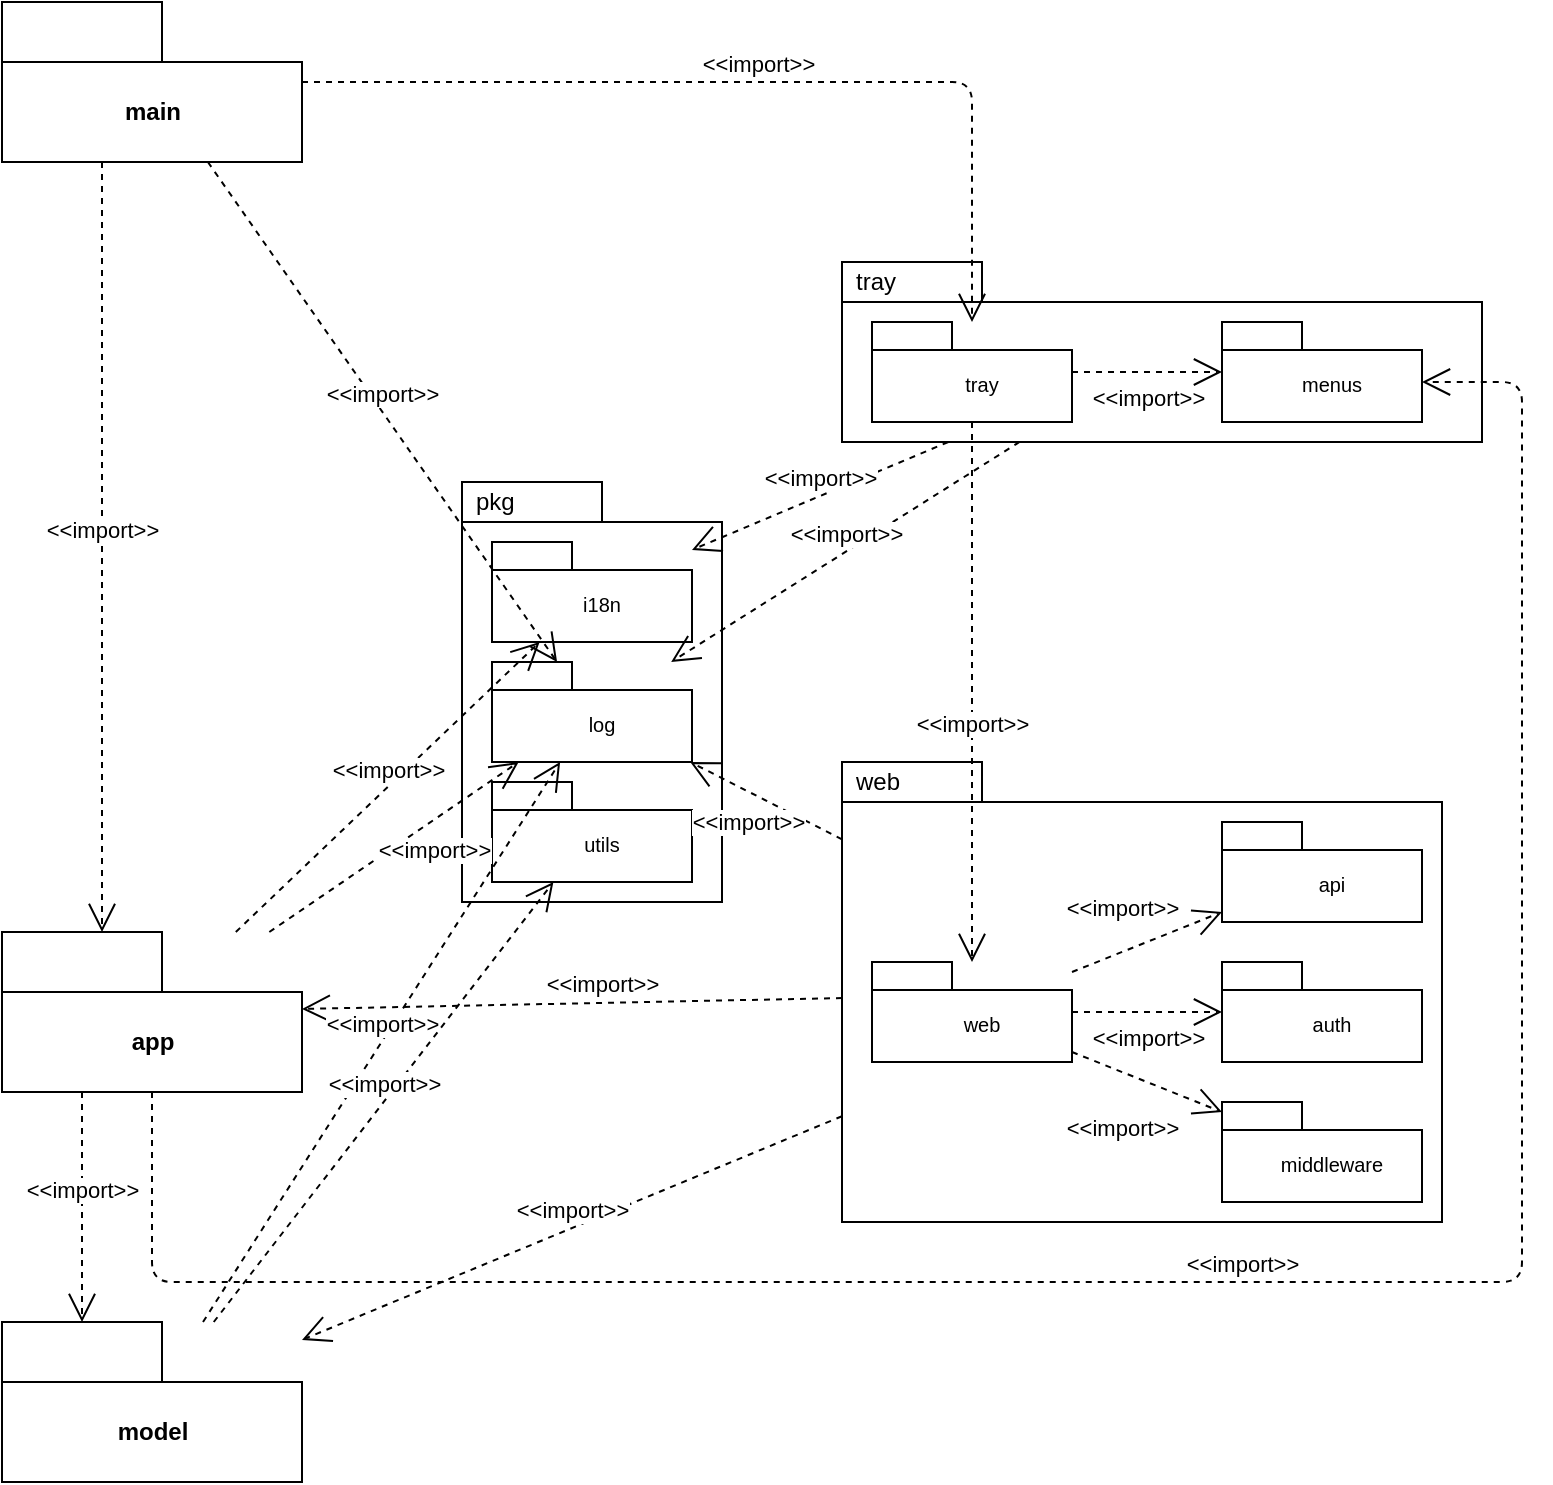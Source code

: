 <mxfile>
    <diagram id="Fwt0_S80Y8OOaiC3SIRB" name="第 1 页">
        <mxGraphModel dx="823" dy="712" grid="1" gridSize="10" guides="1" tooltips="1" connect="1" arrows="1" fold="1" page="1" pageScale="1" pageWidth="827" pageHeight="1169" math="0" shadow="0">
            <root>
                <mxCell id="0"/>
                <mxCell id="1" parent="0"/>
                <mxCell id="2" value="main" style="shape=folder;fontStyle=1;tabWidth=80;tabHeight=30;tabPosition=left;html=1;boundedLbl=1;" parent="1" vertex="1">
                    <mxGeometry x="40" y="160" width="150" height="80" as="geometry"/>
                </mxCell>
                <mxCell id="14" value="tray" style="shape=folder;xSize=90;align=left;spacingLeft=10;align=left;verticalAlign=top;spacingLeft=5;spacingTop=-4;tabWidth=70;tabHeight=20;tabPosition=left;html=1;strokeWidth=1;recursiveResize=0;" parent="1" vertex="1">
                    <mxGeometry x="460" y="290" width="320" height="90" as="geometry"/>
                </mxCell>
                <mxCell id="15" value="&lt;br&gt;tray" style="strokeColor=inherit;fillColor=inherit;gradientColor=inherit;shape=folder;spacingLeft=10;tabWidth=40;tabHeight=14;tabPosition=left;fontSize=10;html=1;whiteSpace=wrap;" parent="14" vertex="1">
                    <mxGeometry x="15" y="30" width="100" height="50" as="geometry"/>
                </mxCell>
                <mxCell id="16" value="&lt;br&gt;menus" style="strokeColor=inherit;fillColor=inherit;gradientColor=inherit;shape=folder;spacingLeft=10;tabWidth=40;tabHeight=14;tabPosition=left;fontSize=10;html=1;whiteSpace=wrap;" parent="14" vertex="1">
                    <mxGeometry x="190" y="30" width="100" height="50" as="geometry"/>
                </mxCell>
                <mxCell id="17" value="&amp;lt;&amp;lt;import&amp;gt;&amp;gt;" style="strokeColor=inherit;fillColor=inherit;gradientColor=inherit;edgeStyle=none;endArrow=open;dashed=1;verticalAlign=top;labelBackgroundColor=none;endSize=12;html=1;" parent="14" source="15" target="16" edge="1">
                    <mxGeometry relative="1" as="geometry"/>
                </mxCell>
                <mxCell id="18" value="web" style="shape=folder;xSize=90;align=left;spacingLeft=10;align=left;verticalAlign=top;spacingLeft=5;spacingTop=-4;tabWidth=70;tabHeight=20;tabPosition=left;html=1;strokeWidth=1;recursiveResize=0;" parent="1" vertex="1">
                    <mxGeometry x="460" y="540" width="300" height="230" as="geometry"/>
                </mxCell>
                <mxCell id="19" value="&lt;br&gt;web" style="strokeColor=inherit;fillColor=inherit;gradientColor=inherit;shape=folder;spacingLeft=10;tabWidth=40;tabHeight=14;tabPosition=left;fontSize=10;html=1;whiteSpace=wrap;" parent="18" vertex="1">
                    <mxGeometry x="15" y="100" width="100" height="50" as="geometry"/>
                </mxCell>
                <mxCell id="20" value="&lt;br&gt;api" style="strokeColor=inherit;fillColor=inherit;gradientColor=inherit;shape=folder;spacingLeft=10;tabWidth=40;tabHeight=14;tabPosition=left;fontSize=10;html=1;whiteSpace=wrap;" parent="18" vertex="1">
                    <mxGeometry x="190" y="30" width="100" height="50" as="geometry"/>
                </mxCell>
                <mxCell id="21" value="&amp;lt;&amp;lt;import&amp;gt;&amp;gt;" style="strokeColor=inherit;fillColor=inherit;gradientColor=inherit;edgeStyle=none;endArrow=open;dashed=1;verticalAlign=top;labelBackgroundColor=none;endSize=12;html=1;" parent="18" source="19" target="20" edge="1">
                    <mxGeometry x="-0.011" y="32" relative="1" as="geometry">
                        <mxPoint as="offset"/>
                    </mxGeometry>
                </mxCell>
                <mxCell id="25" value="&lt;br&gt;middleware" style="strokeColor=inherit;fillColor=inherit;gradientColor=inherit;shape=folder;spacingLeft=10;tabWidth=40;tabHeight=14;tabPosition=left;fontSize=10;html=1;whiteSpace=wrap;" parent="18" vertex="1">
                    <mxGeometry x="190" y="170" width="100" height="50" as="geometry"/>
                </mxCell>
                <mxCell id="27" value="&amp;lt;&amp;lt;import&amp;gt;&amp;gt;" style="strokeColor=inherit;fillColor=inherit;gradientColor=inherit;edgeStyle=none;endArrow=open;dashed=1;verticalAlign=top;labelBackgroundColor=none;endSize=12;html=1;jumpStyle=none;" parent="18" source="19" target="25" edge="1">
                    <mxGeometry x="-0.195" y="-14" relative="1" as="geometry">
                        <mxPoint x="125" y="135" as="sourcePoint"/>
                        <mxPoint x="200" y="135" as="targetPoint"/>
                        <mxPoint as="offset"/>
                    </mxGeometry>
                </mxCell>
                <mxCell id="22" value="&lt;br&gt;auth" style="strokeColor=inherit;fillColor=inherit;gradientColor=inherit;shape=folder;spacingLeft=10;tabWidth=40;tabHeight=14;tabPosition=left;fontSize=10;html=1;whiteSpace=wrap;" parent="1" vertex="1">
                    <mxGeometry x="650" y="640" width="100" height="50" as="geometry"/>
                </mxCell>
                <mxCell id="24" value="&amp;lt;&amp;lt;import&amp;gt;&amp;gt;" style="strokeColor=inherit;fillColor=inherit;gradientColor=inherit;edgeStyle=none;endArrow=open;dashed=1;verticalAlign=top;labelBackgroundColor=none;endSize=12;html=1;jumpStyle=none;" parent="1" source="19" target="22" edge="1">
                    <mxGeometry relative="1" as="geometry">
                        <mxPoint x="585" y="605" as="sourcePoint"/>
                        <mxPoint x="660" y="605" as="targetPoint"/>
                    </mxGeometry>
                </mxCell>
                <mxCell id="28" value="&amp;lt;&amp;lt;import&amp;gt;&amp;gt;" style="edgeStyle=orthogonalEdgeStyle;html=1;endArrow=open;endSize=12;dashed=1;verticalAlign=bottom;jumpStyle=none;" parent="1" source="2" target="15" edge="1">
                    <mxGeometry width="160" relative="1" as="geometry">
                        <mxPoint x="470" y="210" as="sourcePoint"/>
                        <mxPoint x="630" y="210" as="targetPoint"/>
                    </mxGeometry>
                </mxCell>
                <mxCell id="30" value="&amp;lt;&amp;lt;import&amp;gt;&amp;gt;" style="edgeStyle=orthogonalEdgeStyle;html=1;endArrow=open;endSize=12;dashed=1;verticalAlign=bottom;jumpStyle=none;" parent="1" source="15" target="19" edge="1">
                    <mxGeometry x="0.185" width="160" relative="1" as="geometry">
                        <mxPoint x="390" y="230" as="sourcePoint"/>
                        <mxPoint x="630" y="370" as="targetPoint"/>
                        <mxPoint as="offset"/>
                    </mxGeometry>
                </mxCell>
                <mxCell id="32" value="model" style="shape=folder;fontStyle=1;tabWidth=80;tabHeight=30;tabPosition=left;html=1;boundedLbl=1;" parent="1" vertex="1">
                    <mxGeometry x="40" y="820" width="150" height="80" as="geometry"/>
                </mxCell>
                <mxCell id="34" value="app" style="shape=folder;fontStyle=1;tabWidth=80;tabHeight=30;tabPosition=left;html=1;boundedLbl=1;" parent="1" vertex="1">
                    <mxGeometry x="40" y="625" width="150" height="80" as="geometry"/>
                </mxCell>
                <mxCell id="35" value="&amp;lt;&amp;lt;import&amp;gt;&amp;gt;" style="html=1;endArrow=open;endSize=12;dashed=1;verticalAlign=bottom;jumpStyle=none;" parent="1" source="18" target="34" edge="1">
                    <mxGeometry x="-0.111" width="160" relative="1" as="geometry">
                        <mxPoint x="620" y="450" as="sourcePoint"/>
                        <mxPoint x="620" y="550" as="targetPoint"/>
                        <mxPoint as="offset"/>
                    </mxGeometry>
                </mxCell>
                <mxCell id="36" value="&amp;lt;&amp;lt;import&amp;gt;&amp;gt;" style="html=1;endArrow=open;endSize=12;dashed=1;verticalAlign=bottom;jumpStyle=none;edgeStyle=orthogonalEdgeStyle;" parent="1" source="34" target="16" edge="1">
                    <mxGeometry width="160" relative="1" as="geometry">
                        <mxPoint x="620" y="800" as="sourcePoint"/>
                        <mxPoint x="770" y="490" as="targetPoint"/>
                        <Array as="points">
                            <mxPoint x="115" y="800"/>
                            <mxPoint x="800" y="800"/>
                            <mxPoint x="800" y="350"/>
                        </Array>
                    </mxGeometry>
                </mxCell>
                <mxCell id="39" value="&amp;lt;&amp;lt;import&amp;gt;&amp;gt;" style="edgeStyle=orthogonalEdgeStyle;html=1;endArrow=open;endSize=12;dashed=1;verticalAlign=bottom;jumpStyle=none;" parent="1" source="2" target="34" edge="1">
                    <mxGeometry width="160" relative="1" as="geometry">
                        <mxPoint x="355" y="430" as="sourcePoint"/>
                        <mxPoint x="355" y="640" as="targetPoint"/>
                        <Array as="points">
                            <mxPoint x="90" y="450"/>
                            <mxPoint x="90" y="450"/>
                        </Array>
                    </mxGeometry>
                </mxCell>
                <mxCell id="47" value="&amp;lt;&amp;lt;import&amp;gt;&amp;gt;" style="html=1;endArrow=open;endSize=12;dashed=1;verticalAlign=bottom;jumpStyle=none;edgeStyle=orthogonalEdgeStyle;" parent="1" source="34" target="32" edge="1">
                    <mxGeometry width="160" relative="1" as="geometry">
                        <mxPoint x="200" y="1010" as="sourcePoint"/>
                        <mxPoint x="200" y="780" as="targetPoint"/>
                        <Array as="points">
                            <mxPoint x="80" y="760"/>
                            <mxPoint x="80" y="760"/>
                        </Array>
                    </mxGeometry>
                </mxCell>
                <mxCell id="48" value="&amp;lt;&amp;lt;import&amp;gt;&amp;gt;" style="html=1;endArrow=open;endSize=12;dashed=1;verticalAlign=bottom;jumpStyle=none;" parent="1" source="18" target="32" edge="1">
                    <mxGeometry width="160" relative="1" as="geometry">
                        <mxPoint x="200" y="1010" as="sourcePoint"/>
                        <mxPoint x="329" y="1010" as="targetPoint"/>
                    </mxGeometry>
                </mxCell>
                <mxCell id="54" value="pkg" style="shape=folder;xSize=90;align=left;spacingLeft=10;align=left;verticalAlign=top;spacingLeft=5;spacingTop=-4;tabWidth=70;tabHeight=20;tabPosition=left;html=1;strokeWidth=1;recursiveResize=0;" vertex="1" parent="1">
                    <mxGeometry x="270" y="400" width="130" height="210" as="geometry"/>
                </mxCell>
                <mxCell id="55" value="&lt;br&gt;i18n" style="strokeColor=inherit;fillColor=inherit;gradientColor=inherit;shape=folder;spacingLeft=10;tabWidth=40;tabHeight=14;tabPosition=left;fontSize=10;html=1;whiteSpace=wrap;" vertex="1" parent="54">
                    <mxGeometry x="15" y="30" width="100" height="50" as="geometry"/>
                </mxCell>
                <mxCell id="56" value="&lt;br&gt;log" style="strokeColor=inherit;fillColor=inherit;gradientColor=inherit;shape=folder;spacingLeft=10;tabWidth=40;tabHeight=14;tabPosition=left;fontSize=10;html=1;whiteSpace=wrap;" vertex="1" parent="54">
                    <mxGeometry x="15" y="90" width="100" height="50" as="geometry"/>
                </mxCell>
                <mxCell id="58" value="&lt;br&gt;utils" style="strokeColor=inherit;fillColor=inherit;gradientColor=inherit;shape=folder;spacingLeft=10;tabWidth=40;tabHeight=14;tabPosition=left;fontSize=10;html=1;whiteSpace=wrap;" vertex="1" parent="54">
                    <mxGeometry x="15" y="150" width="100" height="50" as="geometry"/>
                </mxCell>
                <mxCell id="42" value="&amp;lt;&amp;lt;import&amp;gt;&amp;gt;" style="edgeStyle=none;html=1;endArrow=open;endSize=12;dashed=1;verticalAlign=bottom;jumpStyle=none;" parent="1" source="34" target="55" edge="1">
                    <mxGeometry width="160" relative="1" as="geometry">
                        <mxPoint x="240" y="600" as="sourcePoint"/>
                        <mxPoint x="230" y="560" as="targetPoint"/>
                    </mxGeometry>
                </mxCell>
                <mxCell id="40" value="&amp;lt;&amp;lt;import&amp;gt;&amp;gt;" style="html=1;endArrow=open;endSize=12;dashed=1;verticalAlign=bottom;jumpStyle=none;" parent="1" source="14" target="55" edge="1">
                    <mxGeometry width="160" relative="1" as="geometry">
                        <mxPoint x="535" y="440" as="sourcePoint"/>
                        <mxPoint x="400" y="460" as="targetPoint"/>
                    </mxGeometry>
                </mxCell>
                <mxCell id="52" value="&amp;lt;&amp;lt;import&amp;gt;&amp;gt;" style="html=1;endArrow=open;endSize=12;dashed=1;verticalAlign=bottom;jumpStyle=none;" edge="1" parent="1" source="14" target="56">
                    <mxGeometry width="160" relative="1" as="geometry">
                        <mxPoint x="535.645" y="390" as="sourcePoint"/>
                        <mxPoint x="380" y="464.231" as="targetPoint"/>
                    </mxGeometry>
                </mxCell>
                <mxCell id="53" value="&amp;lt;&amp;lt;import&amp;gt;&amp;gt;" style="html=1;endArrow=open;endSize=12;dashed=1;verticalAlign=bottom;jumpStyle=none;" edge="1" parent="1" source="18" target="56">
                    <mxGeometry x="-0.029" y="22" width="160" relative="1" as="geometry">
                        <mxPoint x="470" y="675" as="sourcePoint"/>
                        <mxPoint x="200" y="675" as="targetPoint"/>
                        <mxPoint as="offset"/>
                    </mxGeometry>
                </mxCell>
                <mxCell id="50" value="&amp;lt;&amp;lt;import&amp;gt;&amp;gt;" style="html=1;endArrow=open;endSize=12;dashed=1;verticalAlign=bottom;jumpStyle=none;" edge="1" parent="1" source="34" target="56">
                    <mxGeometry x="0.13" y="-20" width="160" relative="1" as="geometry">
                        <mxPoint x="90" y="715" as="sourcePoint"/>
                        <mxPoint x="90" y="970" as="targetPoint"/>
                        <mxPoint as="offset"/>
                    </mxGeometry>
                </mxCell>
                <mxCell id="51" value="&amp;lt;&amp;lt;import&amp;gt;&amp;gt;" style="html=1;endArrow=open;endSize=12;dashed=1;verticalAlign=bottom;jumpStyle=none;" edge="1" parent="1" source="32" target="56">
                    <mxGeometry width="160" relative="1" as="geometry">
                        <mxPoint x="470" y="776.515" as="sourcePoint"/>
                        <mxPoint x="184.104" y="970" as="targetPoint"/>
                    </mxGeometry>
                </mxCell>
                <mxCell id="38" value="&amp;lt;&amp;lt;import&amp;gt;&amp;gt;" style="html=1;endArrow=open;endSize=12;dashed=1;verticalAlign=bottom;jumpStyle=none;" parent="1" source="32" target="58" edge="1">
                    <mxGeometry width="160" relative="1" as="geometry">
                        <mxPoint x="210" y="600.048" as="sourcePoint"/>
                        <mxPoint x="85.048" y="970" as="targetPoint"/>
                    </mxGeometry>
                </mxCell>
                <mxCell id="60" value="&amp;lt;&amp;lt;import&amp;gt;&amp;gt;" style="edgeStyle=none;html=1;endArrow=open;endSize=12;dashed=1;verticalAlign=bottom;jumpStyle=none;" edge="1" parent="1" source="2" target="56">
                    <mxGeometry width="160" relative="1" as="geometry">
                        <mxPoint x="166.905" y="635" as="sourcePoint"/>
                        <mxPoint x="318.81" y="490" as="targetPoint"/>
                    </mxGeometry>
                </mxCell>
            </root>
        </mxGraphModel>
    </diagram>
</mxfile>
